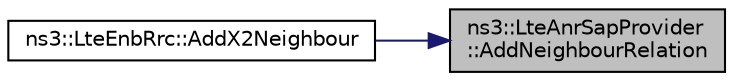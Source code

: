 digraph "ns3::LteAnrSapProvider::AddNeighbourRelation"
{
 // LATEX_PDF_SIZE
  edge [fontname="Helvetica",fontsize="10",labelfontname="Helvetica",labelfontsize="10"];
  node [fontname="Helvetica",fontsize="10",shape=record];
  rankdir="RL";
  Node1 [label="ns3::LteAnrSapProvider\l::AddNeighbourRelation",height=0.2,width=0.4,color="black", fillcolor="grey75", style="filled", fontcolor="black",tooltip="Add a new Neighbour Relation entry."];
  Node1 -> Node2 [dir="back",color="midnightblue",fontsize="10",style="solid",fontname="Helvetica"];
  Node2 [label="ns3::LteEnbRrc::AddX2Neighbour",height=0.2,width=0.4,color="black", fillcolor="white", style="filled",URL="$classns3_1_1_lte_enb_rrc.html#a39d5217760bc5e30306d68cf9bee4a77",tooltip="Add a neighbour with an X2 interface."];
}
